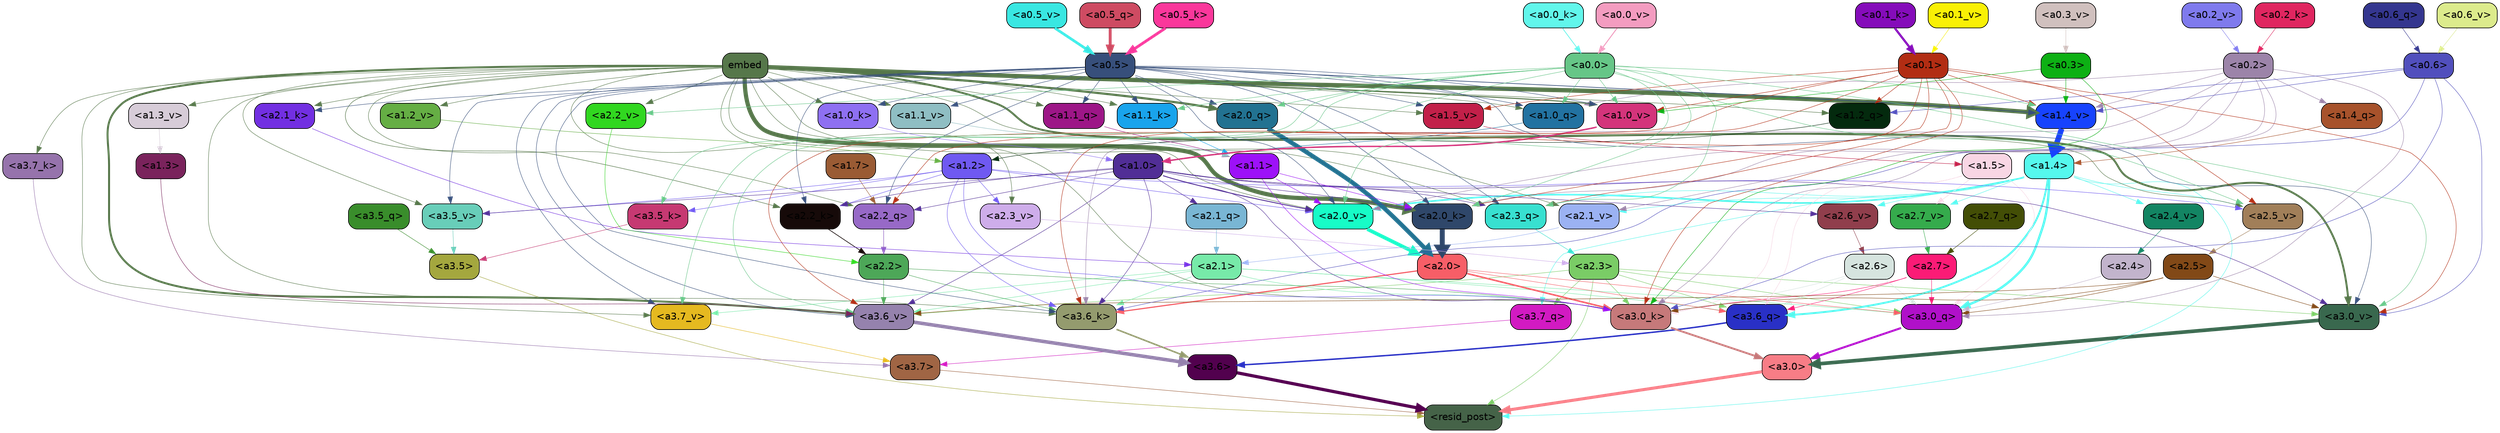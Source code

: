 strict digraph "" {
	graph [bgcolor=transparent,
		layout=dot,
		overlap=false,
		splines=true
	];
	"<a3.7>"	[color=black,
		fillcolor="#a06544",
		fontname=Helvetica,
		shape=box,
		style="filled, rounded"];
	"<resid_post>"	[color=black,
		fillcolor="#456348",
		fontname=Helvetica,
		shape=box,
		style="filled, rounded"];
	"<a3.7>" -> "<resid_post>"	[color="#a06544",
		penwidth=0.6239100098609924];
	"<a3.6>"	[color=black,
		fillcolor="#52014e",
		fontname=Helvetica,
		shape=box,
		style="filled, rounded"];
	"<a3.6>" -> "<resid_post>"	[color="#52014e",
		penwidth=4.569062113761902];
	"<a3.5>"	[color=black,
		fillcolor="#a4a73e",
		fontname=Helvetica,
		shape=box,
		style="filled, rounded"];
	"<a3.5>" -> "<resid_post>"	[color="#a4a73e",
		penwidth=0.6];
	"<a3.0>"	[color=black,
		fillcolor="#f77d86",
		fontname=Helvetica,
		shape=box,
		style="filled, rounded"];
	"<a3.0>" -> "<resid_post>"	[color="#f77d86",
		penwidth=4.283544182777405];
	"<a2.3>"	[color=black,
		fillcolor="#7acc66",
		fontname=Helvetica,
		shape=box,
		style="filled, rounded"];
	"<a2.3>" -> "<resid_post>"	[color="#7acc66",
		penwidth=0.6];
	"<a3.7_q>"	[color=black,
		fillcolor="#d21ac2",
		fontname=Helvetica,
		shape=box,
		style="filled, rounded"];
	"<a2.3>" -> "<a3.7_q>"	[color="#7acc66",
		penwidth=0.6];
	"<a3.6_q>"	[color=black,
		fillcolor="#2930c6",
		fontname=Helvetica,
		shape=box,
		style="filled, rounded"];
	"<a2.3>" -> "<a3.6_q>"	[color="#7acc66",
		penwidth=0.6];
	"<a3.0_q>"	[color=black,
		fillcolor="#b010c9",
		fontname=Helvetica,
		shape=box,
		style="filled, rounded"];
	"<a2.3>" -> "<a3.0_q>"	[color="#7acc66",
		penwidth=0.6];
	"<a3.0_k>"	[color=black,
		fillcolor="#c6797a",
		fontname=Helvetica,
		shape=box,
		style="filled, rounded"];
	"<a2.3>" -> "<a3.0_k>"	[color="#7acc66",
		penwidth=0.6];
	"<a3.6_v>"	[color=black,
		fillcolor="#9582ad",
		fontname=Helvetica,
		shape=box,
		style="filled, rounded"];
	"<a2.3>" -> "<a3.6_v>"	[color="#7acc66",
		penwidth=0.6];
	"<a3.0_v>"	[color=black,
		fillcolor="#39684e",
		fontname=Helvetica,
		shape=box,
		style="filled, rounded"];
	"<a2.3>" -> "<a3.0_v>"	[color="#7acc66",
		penwidth=0.6];
	"<a1.4>"	[color=black,
		fillcolor="#55f8ed",
		fontname=Helvetica,
		shape=box,
		style="filled, rounded"];
	"<a1.4>" -> "<resid_post>"	[color="#55f8ed",
		penwidth=0.6];
	"<a1.4>" -> "<a3.7_q>"	[color="#55f8ed",
		penwidth=0.6];
	"<a1.4>" -> "<a3.6_q>"	[color="#55f8ed",
		penwidth=2.6908124685287476];
	"<a1.4>" -> "<a3.0_q>"	[color="#55f8ed",
		penwidth=3.32076895236969];
	"<a2.3_q>"	[color=black,
		fillcolor="#38e0d0",
		fontname=Helvetica,
		shape=box,
		style="filled, rounded"];
	"<a1.4>" -> "<a2.3_q>"	[color="#55f8ed",
		penwidth=0.6];
	"<a2.7_v>"	[color=black,
		fillcolor="#35ab4c",
		fontname=Helvetica,
		shape=box,
		style="filled, rounded"];
	"<a1.4>" -> "<a2.7_v>"	[color="#55f8ed",
		penwidth=0.6];
	"<a2.6_v>"	[color=black,
		fillcolor="#903e4c",
		fontname=Helvetica,
		shape=box,
		style="filled, rounded"];
	"<a1.4>" -> "<a2.6_v>"	[color="#55f8ed",
		penwidth=0.6];
	"<a2.5_v>"	[color=black,
		fillcolor="#a17f59",
		fontname=Helvetica,
		shape=box,
		style="filled, rounded"];
	"<a1.4>" -> "<a2.5_v>"	[color="#55f8ed",
		penwidth=0.6];
	"<a2.4_v>"	[color=black,
		fillcolor="#138563",
		fontname=Helvetica,
		shape=box,
		style="filled, rounded"];
	"<a1.4>" -> "<a2.4_v>"	[color="#55f8ed",
		penwidth=0.6];
	"<a2.1_v>"	[color=black,
		fillcolor="#9bb2f3",
		fontname=Helvetica,
		shape=box,
		style="filled, rounded"];
	"<a1.4>" -> "<a2.1_v>"	[color="#55f8ed",
		penwidth=0.6];
	"<a2.0_v>"	[color=black,
		fillcolor="#17fcc7",
		fontname=Helvetica,
		shape=box,
		style="filled, rounded"];
	"<a1.4>" -> "<a2.0_v>"	[color="#55f8ed",
		penwidth=2.3065454959869385];
	"<a3.7_q>" -> "<a3.7>"	[color="#d21ac2",
		penwidth=0.6];
	"<a3.6_q>" -> "<a3.6>"	[color="#2930c6",
		penwidth=2.03758105635643];
	"<a3.5_q>"	[color=black,
		fillcolor="#398d2b",
		fontname=Helvetica,
		shape=box,
		style="filled, rounded"];
	"<a3.5_q>" -> "<a3.5>"	[color="#398d2b",
		penwidth=0.6];
	"<a3.0_q>" -> "<a3.0>"	[color="#b010c9",
		penwidth=2.8638100624084473];
	"<a3.7_k>"	[color=black,
		fillcolor="#9673ac",
		fontname=Helvetica,
		shape=box,
		style="filled, rounded"];
	"<a3.7_k>" -> "<a3.7>"	[color="#9673ac",
		penwidth=0.6];
	"<a3.6_k>"	[color=black,
		fillcolor="#949b6e",
		fontname=Helvetica,
		shape=box,
		style="filled, rounded"];
	"<a3.6_k>" -> "<a3.6>"	[color="#949b6e",
		penwidth=2.174198240041733];
	"<a3.5_k>"	[color=black,
		fillcolor="#c63972",
		fontname=Helvetica,
		shape=box,
		style="filled, rounded"];
	"<a3.5_k>" -> "<a3.5>"	[color="#c63972",
		penwidth=0.6];
	"<a3.0_k>" -> "<a3.0>"	[color="#c6797a",
		penwidth=2.6274144649505615];
	"<a3.7_v>"	[color=black,
		fillcolor="#e5b920",
		fontname=Helvetica,
		shape=box,
		style="filled, rounded"];
	"<a3.7_v>" -> "<a3.7>"	[color="#e5b920",
		penwidth=0.6];
	"<a3.6_v>" -> "<a3.6>"	[color="#9582ad",
		penwidth=5.002329230308533];
	"<a3.5_v>"	[color=black,
		fillcolor="#68ceb9",
		fontname=Helvetica,
		shape=box,
		style="filled, rounded"];
	"<a3.5_v>" -> "<a3.5>"	[color="#68ceb9",
		penwidth=0.6];
	"<a3.0_v>" -> "<a3.0>"	[color="#39684e",
		penwidth=5.188832879066467];
	"<a2.7>"	[color=black,
		fillcolor="#fb1b76",
		fontname=Helvetica,
		shape=box,
		style="filled, rounded"];
	"<a2.7>" -> "<a3.6_q>"	[color="#fb1b76",
		penwidth=0.6];
	"<a2.7>" -> "<a3.0_q>"	[color="#fb1b76",
		penwidth=0.6];
	"<a2.7>" -> "<a3.0_k>"	[color="#fb1b76",
		penwidth=0.6];
	"<a2.6>"	[color=black,
		fillcolor="#d6e4df",
		fontname=Helvetica,
		shape=box,
		style="filled, rounded"];
	"<a2.6>" -> "<a3.6_q>"	[color="#d6e4df",
		penwidth=0.6];
	"<a2.6>" -> "<a3.0_q>"	[color="#d6e4df",
		penwidth=0.6];
	"<a2.6>" -> "<a3.0_k>"	[color="#d6e4df",
		penwidth=0.6];
	"<a2.1>"	[color=black,
		fillcolor="#77eaa9",
		fontname=Helvetica,
		shape=box,
		style="filled, rounded"];
	"<a2.1>" -> "<a3.6_q>"	[color="#77eaa9",
		penwidth=0.6];
	"<a2.1>" -> "<a3.0_q>"	[color="#77eaa9",
		penwidth=0.6];
	"<a2.1>" -> "<a3.6_k>"	[color="#77eaa9",
		penwidth=0.6];
	"<a2.1>" -> "<a3.0_k>"	[color="#77eaa9",
		penwidth=0.6];
	"<a2.1>" -> "<a3.7_v>"	[color="#77eaa9",
		penwidth=0.6];
	"<a2.1>" -> "<a3.6_v>"	[color="#77eaa9",
		penwidth=0.6];
	"<a2.0>"	[color=black,
		fillcolor="#f75e67",
		fontname=Helvetica,
		shape=box,
		style="filled, rounded"];
	"<a2.0>" -> "<a3.6_q>"	[color="#f75e67",
		penwidth=0.6];
	"<a2.0>" -> "<a3.0_q>"	[color="#f75e67",
		penwidth=0.6];
	"<a2.0>" -> "<a3.6_k>"	[color="#f75e67",
		penwidth=1.6254686117172241];
	"<a2.0>" -> "<a3.0_k>"	[color="#f75e67",
		penwidth=2.182972814887762];
	"<a1.5>"	[color=black,
		fillcolor="#f8d6e4",
		fontname=Helvetica,
		shape=box,
		style="filled, rounded"];
	"<a1.5>" -> "<a3.6_q>"	[color="#f8d6e4",
		penwidth=0.6];
	"<a1.5>" -> "<a3.0_q>"	[color="#f8d6e4",
		penwidth=0.6];
	"<a1.5>" -> "<a3.0_k>"	[color="#f8d6e4",
		penwidth=0.6];
	"<a1.5>" -> "<a2.7_v>"	[color="#f8d6e4",
		penwidth=0.6];
	"<a2.5>"	[color=black,
		fillcolor="#824917",
		fontname=Helvetica,
		shape=box,
		style="filled, rounded"];
	"<a2.5>" -> "<a3.0_q>"	[color="#824917",
		penwidth=0.6];
	"<a2.5>" -> "<a3.0_k>"	[color="#824917",
		penwidth=0.6];
	"<a2.5>" -> "<a3.6_v>"	[color="#824917",
		penwidth=0.6];
	"<a2.5>" -> "<a3.0_v>"	[color="#824917",
		penwidth=0.6];
	"<a2.4>"	[color=black,
		fillcolor="#c2b4cc",
		fontname=Helvetica,
		shape=box,
		style="filled, rounded"];
	"<a2.4>" -> "<a3.0_q>"	[color="#c2b4cc",
		penwidth=0.6];
	"<a0.2>"	[color=black,
		fillcolor="#9c84a9",
		fontname=Helvetica,
		shape=box,
		style="filled, rounded"];
	"<a0.2>" -> "<a3.0_q>"	[color="#9c84a9",
		penwidth=0.6];
	"<a0.2>" -> "<a3.6_k>"	[color="#9c84a9",
		penwidth=0.6];
	"<a0.2>" -> "<a3.0_k>"	[color="#9c84a9",
		penwidth=0.6];
	"<a2.0_k>"	[color=black,
		fillcolor="#2f476a",
		fontname=Helvetica,
		shape=box,
		style="filled, rounded"];
	"<a0.2>" -> "<a2.0_k>"	[color="#9c84a9",
		penwidth=0.6];
	"<a0.2>" -> "<a2.1_v>"	[color="#9c84a9",
		penwidth=0.6];
	"<a0.2>" -> "<a2.0_v>"	[color="#9c84a9",
		penwidth=0.6];
	"<a1.4_q>"	[color=black,
		fillcolor="#a7522b",
		fontname=Helvetica,
		shape=box,
		style="filled, rounded"];
	"<a0.2>" -> "<a1.4_q>"	[color="#9c84a9",
		penwidth=0.6];
	"<a1.0_q>"	[color=black,
		fillcolor="#2272a1",
		fontname=Helvetica,
		shape=box,
		style="filled, rounded"];
	"<a0.2>" -> "<a1.0_q>"	[color="#9c84a9",
		penwidth=0.6];
	"<a1.4_v>"	[color=black,
		fillcolor="#1743fd",
		fontname=Helvetica,
		shape=box,
		style="filled, rounded"];
	"<a0.2>" -> "<a1.4_v>"	[color="#9c84a9",
		penwidth=0.6];
	embed	[color=black,
		fillcolor="#56774a",
		fontname=Helvetica,
		shape=box,
		style="filled, rounded"];
	embed -> "<a3.7_k>"	[color="#56774a",
		penwidth=0.6];
	embed -> "<a3.6_k>"	[color="#56774a",
		penwidth=0.6];
	embed -> "<a3.0_k>"	[color="#56774a",
		penwidth=0.6];
	embed -> "<a3.7_v>"	[color="#56774a",
		penwidth=0.6];
	embed -> "<a3.6_v>"	[color="#56774a",
		penwidth=2.809220314025879];
	embed -> "<a3.5_v>"	[color="#56774a",
		penwidth=0.6];
	embed -> "<a3.0_v>"	[color="#56774a",
		penwidth=2.754121422767639];
	embed -> "<a2.3_q>"	[color="#56774a",
		penwidth=0.6];
	"<a2.2_q>"	[color=black,
		fillcolor="#9769c7",
		fontname=Helvetica,
		shape=box,
		style="filled, rounded"];
	embed -> "<a2.2_q>"	[color="#56774a",
		penwidth=0.6];
	"<a2.0_q>"	[color=black,
		fillcolor="#227291",
		fontname=Helvetica,
		shape=box,
		style="filled, rounded"];
	embed -> "<a2.0_q>"	[color="#56774a",
		penwidth=3.102177858352661];
	"<a2.2_k>"	[color=black,
		fillcolor="#160a09",
		fontname=Helvetica,
		shape=box,
		style="filled, rounded"];
	embed -> "<a2.2_k>"	[color="#56774a",
		penwidth=0.6805839538574219];
	"<a2.1_k>"	[color=black,
		fillcolor="#722fe2",
		fontname=Helvetica,
		shape=box,
		style="filled, rounded"];
	embed -> "<a2.1_k>"	[color="#56774a",
		penwidth=0.6];
	embed -> "<a2.0_k>"	[color="#56774a",
		penwidth=5.977519929409027];
	embed -> "<a2.5_v>"	[color="#56774a",
		penwidth=0.6];
	"<a2.3_v>"	[color=black,
		fillcolor="#ceadea",
		fontname=Helvetica,
		shape=box,
		style="filled, rounded"];
	embed -> "<a2.3_v>"	[color="#56774a",
		penwidth=0.6];
	"<a2.2_v>"	[color=black,
		fillcolor="#31d720",
		fontname=Helvetica,
		shape=box,
		style="filled, rounded"];
	embed -> "<a2.2_v>"	[color="#56774a",
		penwidth=0.6436443328857422];
	embed -> "<a2.1_v>"	[color="#56774a",
		penwidth=0.6];
	embed -> "<a2.0_v>"	[color="#56774a",
		penwidth=0.6];
	"<a1.2_q>"	[color=black,
		fillcolor="#042a0e",
		fontname=Helvetica,
		shape=box,
		style="filled, rounded"];
	embed -> "<a1.2_q>"	[color="#56774a",
		penwidth=0.6224298477172852];
	"<a1.1_q>"	[color=black,
		fillcolor="#9d1687",
		fontname=Helvetica,
		shape=box,
		style="filled, rounded"];
	embed -> "<a1.1_q>"	[color="#56774a",
		penwidth=0.6];
	embed -> "<a1.0_q>"	[color="#56774a",
		penwidth=0.6];
	"<a1.1_k>"	[color=black,
		fillcolor="#19a4ec",
		fontname=Helvetica,
		shape=box,
		style="filled, rounded"];
	embed -> "<a1.1_k>"	[color="#56774a",
		penwidth=0.6];
	"<a1.0_k>"	[color=black,
		fillcolor="#8e70f2",
		fontname=Helvetica,
		shape=box,
		style="filled, rounded"];
	embed -> "<a1.0_k>"	[color="#56774a",
		penwidth=0.6];
	"<a1.5_v>"	[color=black,
		fillcolor="#c22049",
		fontname=Helvetica,
		shape=box,
		style="filled, rounded"];
	embed -> "<a1.5_v>"	[color="#56774a",
		penwidth=0.6];
	embed -> "<a1.4_v>"	[color="#56774a",
		penwidth=6.155339062213898];
	"<a1.3_v>"	[color=black,
		fillcolor="#d7ccd8",
		fontname=Helvetica,
		shape=box,
		style="filled, rounded"];
	embed -> "<a1.3_v>"	[color="#56774a",
		penwidth=0.6];
	"<a1.2_v>"	[color=black,
		fillcolor="#65ae44",
		fontname=Helvetica,
		shape=box,
		style="filled, rounded"];
	embed -> "<a1.2_v>"	[color="#56774a",
		penwidth=0.6];
	"<a1.1_v>"	[color=black,
		fillcolor="#8fbec3",
		fontname=Helvetica,
		shape=box,
		style="filled, rounded"];
	embed -> "<a1.1_v>"	[color="#56774a",
		penwidth=0.6];
	"<a1.0_v>"	[color=black,
		fillcolor="#d4347b",
		fontname=Helvetica,
		shape=box,
		style="filled, rounded"];
	embed -> "<a1.0_v>"	[color="#56774a",
		penwidth=1.3890299797058105];
	"<a2.2>"	[color=black,
		fillcolor="#4da758",
		fontname=Helvetica,
		shape=box,
		style="filled, rounded"];
	"<a2.2>" -> "<a3.6_k>"	[color="#4da758",
		penwidth=0.6];
	"<a2.2>" -> "<a3.0_k>"	[color="#4da758",
		penwidth=0.6065438985824585];
	"<a2.2>" -> "<a3.6_v>"	[color="#4da758",
		penwidth=0.6];
	"<a1.2>"	[color=black,
		fillcolor="#6f59f1",
		fontname=Helvetica,
		shape=box,
		style="filled, rounded"];
	"<a1.2>" -> "<a3.6_k>"	[color="#6f59f1",
		penwidth=0.6];
	"<a1.2>" -> "<a3.5_k>"	[color="#6f59f1",
		penwidth=0.6];
	"<a1.2>" -> "<a3.0_k>"	[color="#6f59f1",
		penwidth=0.6];
	"<a1.2>" -> "<a3.5_v>"	[color="#6f59f1",
		penwidth=0.6];
	"<a1.2>" -> "<a2.2_k>"	[color="#6f59f1",
		penwidth=0.6];
	"<a1.2>" -> "<a2.5_v>"	[color="#6f59f1",
		penwidth=0.6];
	"<a1.2>" -> "<a2.3_v>"	[color="#6f59f1",
		penwidth=0.6];
	"<a1.2>" -> "<a2.0_v>"	[color="#6f59f1",
		penwidth=0.6];
	"<a1.0>"	[color=black,
		fillcolor="#512e96",
		fontname=Helvetica,
		shape=box,
		style="filled, rounded"];
	"<a1.0>" -> "<a3.6_k>"	[color="#512e96",
		penwidth=0.6];
	"<a1.0>" -> "<a3.0_k>"	[color="#512e96",
		penwidth=0.6];
	"<a1.0>" -> "<a3.6_v>"	[color="#512e96",
		penwidth=0.6];
	"<a1.0>" -> "<a3.5_v>"	[color="#512e96",
		penwidth=0.6];
	"<a1.0>" -> "<a3.0_v>"	[color="#512e96",
		penwidth=0.6];
	"<a1.0>" -> "<a2.3_q>"	[color="#512e96",
		penwidth=0.6];
	"<a1.0>" -> "<a2.2_q>"	[color="#512e96",
		penwidth=0.6];
	"<a2.1_q>"	[color=black,
		fillcolor="#79b6d4",
		fontname=Helvetica,
		shape=box,
		style="filled, rounded"];
	"<a1.0>" -> "<a2.1_q>"	[color="#512e96",
		penwidth=0.6];
	"<a1.0>" -> "<a2.2_k>"	[color="#512e96",
		penwidth=0.6];
	"<a1.0>" -> "<a2.0_k>"	[color="#512e96",
		penwidth=0.6];
	"<a1.0>" -> "<a2.6_v>"	[color="#512e96",
		penwidth=0.6];
	"<a1.0>" -> "<a2.0_v>"	[color="#512e96",
		penwidth=1.2192587852478027];
	"<a0.6>"	[color=black,
		fillcolor="#514fbd",
		fontname=Helvetica,
		shape=box,
		style="filled, rounded"];
	"<a0.6>" -> "<a3.6_k>"	[color="#514fbd",
		penwidth=0.6];
	"<a0.6>" -> "<a3.0_k>"	[color="#514fbd",
		penwidth=0.6];
	"<a0.6>" -> "<a3.0_v>"	[color="#514fbd",
		penwidth=0.6];
	"<a0.6>" -> "<a1.2_q>"	[color="#514fbd",
		penwidth=0.6];
	"<a0.6>" -> "<a1.4_v>"	[color="#514fbd",
		penwidth=0.6];
	"<a0.5>"	[color=black,
		fillcolor="#374f7b",
		fontname=Helvetica,
		shape=box,
		style="filled, rounded"];
	"<a0.5>" -> "<a3.6_k>"	[color="#374f7b",
		penwidth=0.6];
	"<a0.5>" -> "<a3.7_v>"	[color="#374f7b",
		penwidth=0.6];
	"<a0.5>" -> "<a3.6_v>"	[color="#374f7b",
		penwidth=0.6];
	"<a0.5>" -> "<a3.5_v>"	[color="#374f7b",
		penwidth=0.6];
	"<a0.5>" -> "<a3.0_v>"	[color="#374f7b",
		penwidth=0.6120390892028809];
	"<a0.5>" -> "<a2.3_q>"	[color="#374f7b",
		penwidth=0.6];
	"<a0.5>" -> "<a2.2_q>"	[color="#374f7b",
		penwidth=0.6];
	"<a0.5>" -> "<a2.0_q>"	[color="#374f7b",
		penwidth=0.6];
	"<a0.5>" -> "<a2.2_k>"	[color="#374f7b",
		penwidth=0.6];
	"<a0.5>" -> "<a2.1_k>"	[color="#374f7b",
		penwidth=0.6];
	"<a0.5>" -> "<a2.0_k>"	[color="#374f7b",
		penwidth=0.658348560333252];
	"<a0.5>" -> "<a2.0_v>"	[color="#374f7b",
		penwidth=0.6];
	"<a0.5>" -> "<a1.1_q>"	[color="#374f7b",
		penwidth=0.6];
	"<a0.5>" -> "<a1.0_q>"	[color="#374f7b",
		penwidth=0.6];
	"<a0.5>" -> "<a1.1_k>"	[color="#374f7b",
		penwidth=0.6];
	"<a0.5>" -> "<a1.0_k>"	[color="#374f7b",
		penwidth=0.6];
	"<a0.5>" -> "<a1.5_v>"	[color="#374f7b",
		penwidth=0.6];
	"<a0.5>" -> "<a1.4_v>"	[color="#374f7b",
		penwidth=0.9002184867858887];
	"<a0.5>" -> "<a1.1_v>"	[color="#374f7b",
		penwidth=0.6];
	"<a0.5>" -> "<a1.0_v>"	[color="#374f7b",
		penwidth=0.6];
	"<a0.1>"	[color=black,
		fillcolor="#b22d13",
		fontname=Helvetica,
		shape=box,
		style="filled, rounded"];
	"<a0.1>" -> "<a3.6_k>"	[color="#b22d13",
		penwidth=0.6];
	"<a0.1>" -> "<a3.0_k>"	[color="#b22d13",
		penwidth=0.6];
	"<a0.1>" -> "<a3.6_v>"	[color="#b22d13",
		penwidth=0.6];
	"<a0.1>" -> "<a3.0_v>"	[color="#b22d13",
		penwidth=0.6];
	"<a0.1>" -> "<a2.3_q>"	[color="#b22d13",
		penwidth=0.6];
	"<a0.1>" -> "<a2.2_q>"	[color="#b22d13",
		penwidth=0.6];
	"<a0.1>" -> "<a2.0_k>"	[color="#b22d13",
		penwidth=0.6];
	"<a0.1>" -> "<a2.5_v>"	[color="#b22d13",
		penwidth=0.6];
	"<a0.1>" -> "<a1.2_q>"	[color="#b22d13",
		penwidth=0.6];
	"<a0.1>" -> "<a1.5_v>"	[color="#b22d13",
		penwidth=0.6];
	"<a0.1>" -> "<a1.4_v>"	[color="#b22d13",
		penwidth=0.6];
	"<a0.1>" -> "<a1.0_v>"	[color="#b22d13",
		penwidth=0.6];
	"<a0.0>"	[color=black,
		fillcolor="#66c687",
		fontname=Helvetica,
		shape=box,
		style="filled, rounded"];
	"<a0.0>" -> "<a3.5_k>"	[color="#66c687",
		penwidth=0.6];
	"<a0.0>" -> "<a3.7_v>"	[color="#66c687",
		penwidth=0.6];
	"<a0.0>" -> "<a3.6_v>"	[color="#66c687",
		penwidth=0.6];
	"<a0.0>" -> "<a3.0_v>"	[color="#66c687",
		penwidth=0.6];
	"<a0.0>" -> "<a2.3_q>"	[color="#66c687",
		penwidth=0.6];
	"<a0.0>" -> "<a2.0_q>"	[color="#66c687",
		penwidth=0.6];
	"<a0.0>" -> "<a2.0_k>"	[color="#66c687",
		penwidth=0.6];
	"<a0.0>" -> "<a2.5_v>"	[color="#66c687",
		penwidth=0.6];
	"<a0.0>" -> "<a2.2_v>"	[color="#66c687",
		penwidth=0.6];
	"<a0.0>" -> "<a2.0_v>"	[color="#66c687",
		penwidth=0.6];
	"<a0.0>" -> "<a1.0_q>"	[color="#66c687",
		penwidth=0.6];
	"<a0.0>" -> "<a1.1_k>"	[color="#66c687",
		penwidth=0.6];
	"<a0.0>" -> "<a1.4_v>"	[color="#66c687",
		penwidth=0.6];
	"<a0.0>" -> "<a1.0_v>"	[color="#66c687",
		penwidth=0.6];
	"<a1.1>"	[color=black,
		fillcolor="#9d11f8",
		fontname=Helvetica,
		shape=box,
		style="filled, rounded"];
	"<a1.1>" -> "<a3.0_k>"	[color="#9d11f8",
		penwidth=0.6];
	"<a1.1>" -> "<a2.0_k>"	[color="#9d11f8",
		penwidth=0.6];
	"<a1.1>" -> "<a2.0_v>"	[color="#9d11f8",
		penwidth=0.6];
	"<a0.3>"	[color=black,
		fillcolor="#0db014",
		fontname=Helvetica,
		shape=box,
		style="filled, rounded"];
	"<a0.3>" -> "<a3.0_k>"	[color="#0db014",
		penwidth=0.6];
	"<a0.3>" -> "<a1.4_v>"	[color="#0db014",
		penwidth=0.6];
	"<a0.3>" -> "<a1.0_v>"	[color="#0db014",
		penwidth=0.6];
	"<a1.3>"	[color=black,
		fillcolor="#7a235c",
		fontname=Helvetica,
		shape=box,
		style="filled, rounded"];
	"<a1.3>" -> "<a3.6_v>"	[color="#7a235c",
		penwidth=0.6];
	"<a2.7_q>"	[color=black,
		fillcolor="#434e06",
		fontname=Helvetica,
		shape=box,
		style="filled, rounded"];
	"<a2.7_q>" -> "<a2.7>"	[color="#434e06",
		penwidth=0.6];
	"<a2.3_q>" -> "<a2.3>"	[color="#38e0d0",
		penwidth=0.6];
	"<a2.2_q>" -> "<a2.2>"	[color="#9769c7",
		penwidth=0.7585353851318359];
	"<a2.1_q>" -> "<a2.1>"	[color="#79b6d4",
		penwidth=0.6];
	"<a2.0_q>" -> "<a2.0>"	[color="#227291",
		penwidth=6.189085364341736];
	"<a2.2_k>" -> "<a2.2>"	[color="#160a09",
		penwidth=0.87534499168396];
	"<a2.1_k>" -> "<a2.1>"	[color="#722fe2",
		penwidth=0.6];
	"<a2.0_k>" -> "<a2.0>"	[color="#2f476a",
		penwidth=7.056803464889526];
	"<a2.7_v>" -> "<a2.7>"	[color="#35ab4c",
		penwidth=0.6];
	"<a2.6_v>" -> "<a2.6>"	[color="#903e4c",
		penwidth=0.6];
	"<a2.5_v>" -> "<a2.5>"	[color="#a17f59",
		penwidth=0.6];
	"<a2.4_v>" -> "<a2.4>"	[color="#138563",
		penwidth=0.6];
	"<a2.3_v>" -> "<a2.3>"	[color="#ceadea",
		penwidth=0.6];
	"<a2.2_v>" -> "<a2.2>"	[color="#31d720",
		penwidth=0.6];
	"<a2.1_v>" -> "<a2.1>"	[color="#9bb2f3",
		penwidth=0.6];
	"<a2.0_v>" -> "<a2.0>"	[color="#17fcc7",
		penwidth=5.12138295173645];
	"<a1.7>"	[color=black,
		fillcolor="#9a5b34",
		fontname=Helvetica,
		shape=box,
		style="filled, rounded"];
	"<a1.7>" -> "<a2.2_q>"	[color="#9a5b34",
		penwidth=0.6];
	"<a1.4_q>" -> "<a1.4>"	[color="#a7522b",
		penwidth=0.6];
	"<a1.2_q>" -> "<a1.2>"	[color="#042a0e",
		penwidth=0.6036911010742188];
	"<a1.1_q>" -> "<a1.1>"	[color="#9d1687",
		penwidth=0.6];
	"<a1.0_q>" -> "<a1.0>"	[color="#2272a1",
		penwidth=0.6];
	"<a1.1_k>" -> "<a1.1>"	[color="#19a4ec",
		penwidth=0.6];
	"<a1.0_k>" -> "<a1.0>"	[color="#8e70f2",
		penwidth=0.6];
	"<a1.5_v>" -> "<a1.5>"	[color="#c22049",
		penwidth=0.6];
	"<a1.4_v>" -> "<a1.4>"	[color="#1743fd",
		penwidth=7.850657939910889];
	"<a1.3_v>" -> "<a1.3>"	[color="#d7ccd8",
		penwidth=0.6];
	"<a1.2_v>" -> "<a1.2>"	[color="#65ae44",
		penwidth=0.6];
	"<a1.1_v>" -> "<a1.1>"	[color="#8fbec3",
		penwidth=0.6];
	"<a1.0_v>" -> "<a1.0>"	[color="#d4347b",
		penwidth=2.021620035171509];
	"<a0.6_q>"	[color=black,
		fillcolor="#34368f",
		fontname=Helvetica,
		shape=box,
		style="filled, rounded"];
	"<a0.6_q>" -> "<a0.6>"	[color="#34368f",
		penwidth=0.6];
	"<a0.5_q>"	[color=black,
		fillcolor="#ce4b62",
		fontname=Helvetica,
		shape=box,
		style="filled, rounded"];
	"<a0.5_q>" -> "<a0.5>"	[color="#ce4b62",
		penwidth=4.077653527259827];
	"<a0.5_k>"	[color=black,
		fillcolor="#fa379b",
		fontname=Helvetica,
		shape=box,
		style="filled, rounded"];
	"<a0.5_k>" -> "<a0.5>"	[color="#fa379b",
		penwidth=3.968934178352356];
	"<a0.2_k>"	[color=black,
		fillcolor="#e02660",
		fontname=Helvetica,
		shape=box,
		style="filled, rounded"];
	"<a0.2_k>" -> "<a0.2>"	[color="#e02660",
		penwidth=0.6];
	"<a0.1_k>"	[color=black,
		fillcolor="#850cba",
		fontname=Helvetica,
		shape=box,
		style="filled, rounded"];
	"<a0.1_k>" -> "<a0.1>"	[color="#850cba",
		penwidth=3.0963125228881836];
	"<a0.0_k>"	[color=black,
		fillcolor="#61f6eb",
		fontname=Helvetica,
		shape=box,
		style="filled, rounded"];
	"<a0.0_k>" -> "<a0.0>"	[color="#61f6eb",
		penwidth=1.0073614120483398];
	"<a0.6_v>"	[color=black,
		fillcolor="#dceb8c",
		fontname=Helvetica,
		shape=box,
		style="filled, rounded"];
	"<a0.6_v>" -> "<a0.6>"	[color="#dceb8c",
		penwidth=0.6];
	"<a0.5_v>"	[color=black,
		fillcolor="#39e7e2",
		fontname=Helvetica,
		shape=box,
		style="filled, rounded"];
	"<a0.5_v>" -> "<a0.5>"	[color="#39e7e2",
		penwidth=3.7172799110412598];
	"<a0.3_v>"	[color=black,
		fillcolor="#d0c0be",
		fontname=Helvetica,
		shape=box,
		style="filled, rounded"];
	"<a0.3_v>" -> "<a0.3>"	[color="#d0c0be",
		penwidth=0.6];
	"<a0.2_v>"	[color=black,
		fillcolor="#7f7aed",
		fontname=Helvetica,
		shape=box,
		style="filled, rounded"];
	"<a0.2_v>" -> "<a0.2>"	[color="#7f7aed",
		penwidth=0.6];
	"<a0.1_v>"	[color=black,
		fillcolor="#f9f005",
		fontname=Helvetica,
		shape=box,
		style="filled, rounded"];
	"<a0.1_v>" -> "<a0.1>"	[color="#f9f005",
		penwidth=0.602088451385498];
	"<a0.0_v>"	[color=black,
		fillcolor="#f39cc0",
		fontname=Helvetica,
		shape=box,
		style="filled, rounded"];
	"<a0.0_v>" -> "<a0.0>"	[color="#f39cc0",
		penwidth=1.3448786735534668];
}
